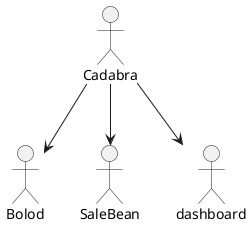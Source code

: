 @startuml
top to bottom direction
skinparam packageStyle rect

actor Cadabra
actor Bolod
actor SaleBean
actor dashboard

Cadabra --> Bolod
Cadabra --> SaleBean
Cadabra --> dashboard

@enduml

'-------------------- New Page --------------------

@startuml
start
:login/admin-login;

if (Admin logs in?) then (yes)
  :Go to admin dashboard project;
else if(User logs in?) then (yes)
    :Go to user home page with signout option;
else
  :show B Cadabra Home page without login;
endif
stop
@enduml

'-------------------- New Page --------------------
@startuml

start
:Admin Login;
if (SuperAdmin logs in?) then (yes)
  :Go to admin dashboard project with all access;
  if (SuperAdmin) then (yes)
    :show default dashboard with all access;
  else
    if (SaleAdmin) then (yes)
      :show dashboard with limited access for SaleAdmin;
      if (SaleManager) then (yes)
        :show dashboard with limited access for SaleManager;
      else
        :login again;
      endif
    else
      if (ProductAdmin) then (yes)
        :show dashboard with limited access for ProductAdmin;
        if (Product) then (yes)
          :show product dashboard;
        else
          :login again;
        endif
      else
        :login again;
      endif
    endif
  endif
else
  :show B Cadabra Home page without login;
endif

stop
@enduml


'-------------------- New Page --------------------
@startuml

Start
:admin is logged in;

if(Admin login in) then(yes)
  :Go the Dashboard;
    if(Blog) then(yes)
    :Go to Blog;


@enduml


'-------------------- New Page --------------------
